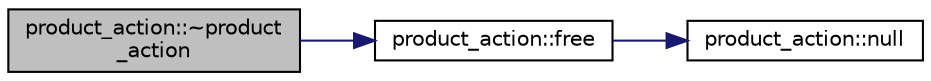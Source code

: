 digraph "product_action::~product_action"
{
  edge [fontname="Helvetica",fontsize="10",labelfontname="Helvetica",labelfontsize="10"];
  node [fontname="Helvetica",fontsize="10",shape=record];
  rankdir="LR";
  Node3 [label="product_action::~product\l_action",height=0.2,width=0.4,color="black", fillcolor="grey75", style="filled", fontcolor="black"];
  Node3 -> Node4 [color="midnightblue",fontsize="10",style="solid",fontname="Helvetica"];
  Node4 [label="product_action::free",height=0.2,width=0.4,color="black", fillcolor="white", style="filled",URL="$d8/d74/classproduct__action.html#afa357e78243f8b567d117f6e37ab037e"];
  Node4 -> Node5 [color="midnightblue",fontsize="10",style="solid",fontname="Helvetica"];
  Node5 [label="product_action::null",height=0.2,width=0.4,color="black", fillcolor="white", style="filled",URL="$d8/d74/classproduct__action.html#a5a8a4c983398ab1ff4fcd6bd30d17a31"];
}
